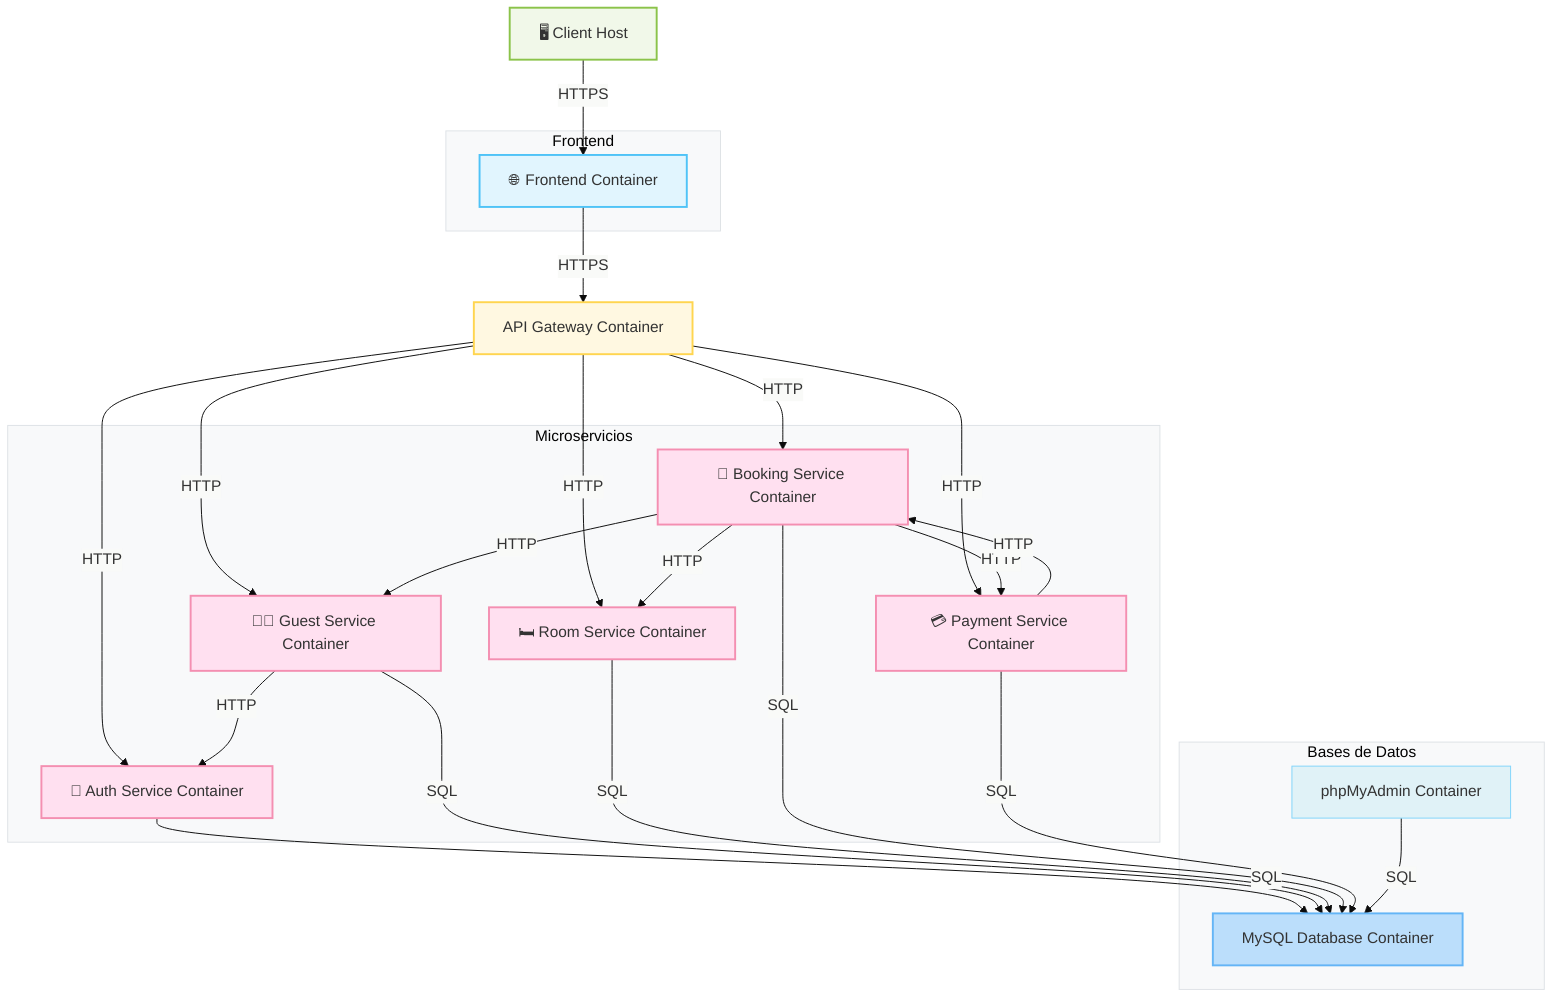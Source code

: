 %%{init: {'theme': 'base', 'themeVariables': {
    'primaryColor': '#f8f9fa',
    'primaryBorderColor': '#ced4da',
    'clusterBkg': '#f8f9fa',
    'clusterBorder': '#dee2e6',
    'fontFamily': 'Arial'
}}}%%

flowchart TD
    %% ====== ESTILOS ======
    classDef frontend_c fill:#E1F5FE,stroke:#4FC3F7,stroke-width:2px
    classDef gateway_c fill:#FFF8E1,stroke:#FFD54F,stroke-width:2px
    classDef service_c fill:#FFE0F0,stroke:#F48FB1,stroke-width:2px
    classDef db_c fill:#BBDEFB,stroke:#64B5F6,stroke-width:2px
    classDef admin_tool_c fill:#E0F2F7,stroke:#81D4FA
    classDef client_c fill:#F1F8E9,stroke:#8BC34A,stroke-width:2px

    %% ====== CONTENEDORES ======
    GW_C["API Gateway Container"]:::gateway_c

    CLIENT_HOST_C["🖥️ Client Host"]:::client_c

    subgraph Frontend
        FRONTEND_C["🌐 Frontend Container"]:::frontend_c
    end

    subgraph Microservicios
        AUTH_C["🔐 Auth Service Container"]:::service_c
        GUEST_C["🧑‍💼 Guest Service Container"]:::service_c
        ROOM_C["🛏️ Room Service Container"]:::service_c
        BOOK_C["📅 Booking Service Container"]:::service_c
        PAY_C["💳 Payment Service Container"]:::service_c
    end

    subgraph Bases de Datos
        MYSQL_DB_C["MySQL Database Container"]:::db_c
        PHPMYADMIN_C["phpMyAdmin Container"]:::admin_tool_c
    end

    %% ====== CONEXIONES ENTRE CONTENEDORES ======
    CLIENT_HOST_C -->|HTTPS| FRONTEND_C
    FRONTEND_C -->|HTTPS| GW_C

    %% Gateway → Microservicios
    GW_C -->|HTTP| AUTH_C
    GW_C -->|HTTP| GUEST_C
    GW_C -->|HTTP| ROOM_C
    GW_C -->|HTTP| BOOK_C
    GW_C -->|HTTP| PAY_C

    %% Comunicación interna entre Microservicios
    BOOK_C -->|HTTP| ROOM_C
    BOOK_C -->|HTTP| PAY_C
    BOOK_C -->|HTTP| GUEST_C
    GUEST_C -->|HTTP| AUTH_C
    PAY_C -->|HTTP| BOOK_C

    %% Contenedores de Servicio → Base de Datos
    AUTH_C -->|SQL| MYSQL_DB_C
    GUEST_C -->|SQL| MYSQL_DB_C
    ROOM_C -->|SQL| MYSQL_DB_C
    BOOK_C -->|SQL| MYSQL_DB_C
    PAY_C -->|SQL| MYSQL_DB_C

    %% phpMyAdmin → Base de Datos
    PHPMYADMIN_C -->|SQL| MYSQL_DB_C